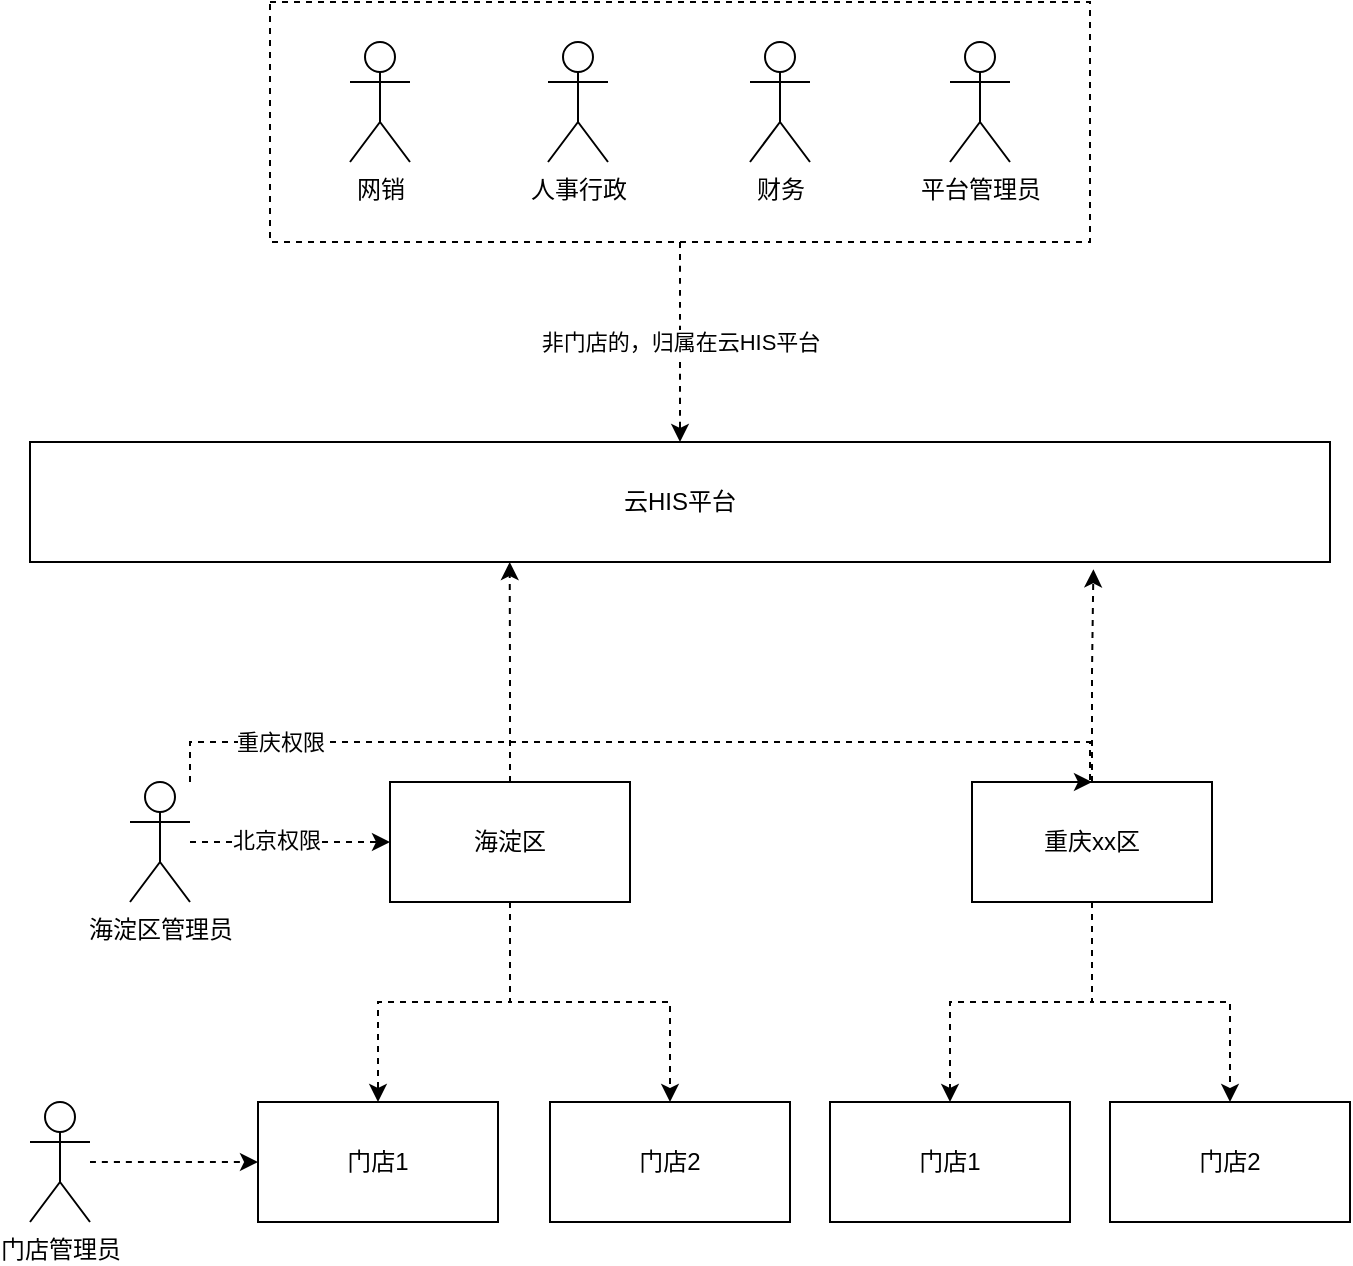 <mxfile version="14.7.2" type="github">
  <diagram id="Bi-gjdyY0U7LMDahLdrq" name="第 1 页">
    <mxGraphModel dx="938" dy="643" grid="1" gridSize="10" guides="1" tooltips="1" connect="1" arrows="1" fold="1" page="1" pageScale="1" pageWidth="827" pageHeight="1169" math="0" shadow="0">
      <root>
        <mxCell id="0" />
        <mxCell id="1" parent="0" />
        <mxCell id="veMKRvSVrepSbo2_GfH5-7" style="edgeStyle=orthogonalEdgeStyle;rounded=0;orthogonalLoop=1;jettySize=auto;html=1;entryX=0.5;entryY=0;entryDx=0;entryDy=0;dashed=1;" edge="1" parent="1" source="veMKRvSVrepSbo2_GfH5-1" target="veMKRvSVrepSbo2_GfH5-4">
          <mxGeometry relative="1" as="geometry" />
        </mxCell>
        <mxCell id="veMKRvSVrepSbo2_GfH5-8" style="edgeStyle=orthogonalEdgeStyle;rounded=0;orthogonalLoop=1;jettySize=auto;html=1;dashed=1;" edge="1" parent="1" source="veMKRvSVrepSbo2_GfH5-1" target="veMKRvSVrepSbo2_GfH5-5">
          <mxGeometry relative="1" as="geometry" />
        </mxCell>
        <mxCell id="veMKRvSVrepSbo2_GfH5-48" style="edgeStyle=orthogonalEdgeStyle;rounded=0;orthogonalLoop=1;jettySize=auto;html=1;entryX=0.369;entryY=1;entryDx=0;entryDy=0;entryPerimeter=0;dashed=1;" edge="1" parent="1" source="veMKRvSVrepSbo2_GfH5-1" target="veMKRvSVrepSbo2_GfH5-15">
          <mxGeometry relative="1" as="geometry" />
        </mxCell>
        <mxCell id="veMKRvSVrepSbo2_GfH5-1" value="海淀区" style="rounded=0;whiteSpace=wrap;html=1;" vertex="1" parent="1">
          <mxGeometry x="290" y="500" width="120" height="60" as="geometry" />
        </mxCell>
        <mxCell id="veMKRvSVrepSbo2_GfH5-32" value="" style="edgeStyle=orthogonalEdgeStyle;rounded=0;orthogonalLoop=1;jettySize=auto;html=1;dashed=1;" edge="1" parent="1" source="veMKRvSVrepSbo2_GfH5-2" target="veMKRvSVrepSbo2_GfH5-31">
          <mxGeometry relative="1" as="geometry" />
        </mxCell>
        <mxCell id="veMKRvSVrepSbo2_GfH5-33" style="edgeStyle=orthogonalEdgeStyle;rounded=0;orthogonalLoop=1;jettySize=auto;html=1;entryX=0.5;entryY=0;entryDx=0;entryDy=0;dashed=1;" edge="1" parent="1" source="veMKRvSVrepSbo2_GfH5-2" target="veMKRvSVrepSbo2_GfH5-30">
          <mxGeometry relative="1" as="geometry" />
        </mxCell>
        <mxCell id="veMKRvSVrepSbo2_GfH5-49" style="edgeStyle=orthogonalEdgeStyle;rounded=0;orthogonalLoop=1;jettySize=auto;html=1;entryX=0.818;entryY=1.061;entryDx=0;entryDy=0;entryPerimeter=0;dashed=1;" edge="1" parent="1" source="veMKRvSVrepSbo2_GfH5-2" target="veMKRvSVrepSbo2_GfH5-15">
          <mxGeometry relative="1" as="geometry" />
        </mxCell>
        <mxCell id="veMKRvSVrepSbo2_GfH5-2" value="重庆xx区" style="rounded=0;whiteSpace=wrap;html=1;" vertex="1" parent="1">
          <mxGeometry x="581" y="500" width="120" height="60" as="geometry" />
        </mxCell>
        <mxCell id="veMKRvSVrepSbo2_GfH5-4" value="门店1" style="rounded=0;whiteSpace=wrap;html=1;" vertex="1" parent="1">
          <mxGeometry x="224" y="660" width="120" height="60" as="geometry" />
        </mxCell>
        <mxCell id="veMKRvSVrepSbo2_GfH5-5" value="门店2" style="rounded=0;whiteSpace=wrap;html=1;" vertex="1" parent="1">
          <mxGeometry x="370" y="660" width="120" height="60" as="geometry" />
        </mxCell>
        <mxCell id="veMKRvSVrepSbo2_GfH5-14" style="edgeStyle=orthogonalEdgeStyle;rounded=0;orthogonalLoop=1;jettySize=auto;html=1;entryX=0;entryY=0.5;entryDx=0;entryDy=0;dashed=1;" edge="1" parent="1" source="veMKRvSVrepSbo2_GfH5-10" target="veMKRvSVrepSbo2_GfH5-1">
          <mxGeometry relative="1" as="geometry" />
        </mxCell>
        <mxCell id="veMKRvSVrepSbo2_GfH5-35" value="北京权限" style="edgeLabel;html=1;align=center;verticalAlign=middle;resizable=0;points=[];" vertex="1" connectable="0" parent="veMKRvSVrepSbo2_GfH5-14">
          <mxGeometry x="-0.141" y="1" relative="1" as="geometry">
            <mxPoint as="offset" />
          </mxGeometry>
        </mxCell>
        <mxCell id="veMKRvSVrepSbo2_GfH5-45" style="edgeStyle=orthogonalEdgeStyle;rounded=0;orthogonalLoop=1;jettySize=auto;html=1;entryX=0.5;entryY=0;entryDx=0;entryDy=0;dashed=1;" edge="1" parent="1" source="veMKRvSVrepSbo2_GfH5-10" target="veMKRvSVrepSbo2_GfH5-2">
          <mxGeometry relative="1" as="geometry">
            <Array as="points">
              <mxPoint x="190" y="480" />
              <mxPoint x="640" y="480" />
            </Array>
          </mxGeometry>
        </mxCell>
        <mxCell id="veMKRvSVrepSbo2_GfH5-47" value="重庆权限" style="edgeLabel;html=1;align=center;verticalAlign=middle;resizable=0;points=[];" vertex="1" connectable="0" parent="veMKRvSVrepSbo2_GfH5-45">
          <mxGeometry x="-0.737" y="1" relative="1" as="geometry">
            <mxPoint y="1" as="offset" />
          </mxGeometry>
        </mxCell>
        <mxCell id="veMKRvSVrepSbo2_GfH5-10" value="&lt;span&gt;海淀区管理员&lt;/span&gt;" style="shape=umlActor;verticalLabelPosition=bottom;verticalAlign=top;html=1;outlineConnect=0;" vertex="1" parent="1">
          <mxGeometry x="160" y="500" width="30" height="60" as="geometry" />
        </mxCell>
        <mxCell id="veMKRvSVrepSbo2_GfH5-15" value="云HIS平台" style="rounded=0;whiteSpace=wrap;html=1;" vertex="1" parent="1">
          <mxGeometry x="110" y="330" width="650" height="60" as="geometry" />
        </mxCell>
        <mxCell id="veMKRvSVrepSbo2_GfH5-23" value="" style="group" vertex="1" connectable="0" parent="1">
          <mxGeometry x="230" y="110" width="410" height="120" as="geometry" />
        </mxCell>
        <mxCell id="veMKRvSVrepSbo2_GfH5-22" value="" style="rounded=0;whiteSpace=wrap;html=1;dashed=1;" vertex="1" parent="veMKRvSVrepSbo2_GfH5-23">
          <mxGeometry width="410" height="120" as="geometry" />
        </mxCell>
        <mxCell id="veMKRvSVrepSbo2_GfH5-18" value="网销" style="shape=umlActor;verticalLabelPosition=bottom;verticalAlign=top;html=1;outlineConnect=0;" vertex="1" parent="veMKRvSVrepSbo2_GfH5-23">
          <mxGeometry x="40" y="20" width="30" height="60" as="geometry" />
        </mxCell>
        <mxCell id="veMKRvSVrepSbo2_GfH5-19" value="人事行政" style="shape=umlActor;verticalLabelPosition=bottom;verticalAlign=top;html=1;outlineConnect=0;" vertex="1" parent="veMKRvSVrepSbo2_GfH5-23">
          <mxGeometry x="139" y="20" width="30" height="60" as="geometry" />
        </mxCell>
        <mxCell id="veMKRvSVrepSbo2_GfH5-20" value="财务" style="shape=umlActor;verticalLabelPosition=bottom;verticalAlign=top;html=1;outlineConnect=0;" vertex="1" parent="veMKRvSVrepSbo2_GfH5-23">
          <mxGeometry x="240" y="20" width="30" height="60" as="geometry" />
        </mxCell>
        <mxCell id="veMKRvSVrepSbo2_GfH5-21" value="平台管理员" style="shape=umlActor;verticalLabelPosition=bottom;verticalAlign=top;html=1;outlineConnect=0;" vertex="1" parent="veMKRvSVrepSbo2_GfH5-23">
          <mxGeometry x="340" y="20" width="30" height="60" as="geometry" />
        </mxCell>
        <mxCell id="veMKRvSVrepSbo2_GfH5-24" style="edgeStyle=orthogonalEdgeStyle;rounded=0;orthogonalLoop=1;jettySize=auto;html=1;dashed=1;curved=1;" edge="1" parent="1" source="veMKRvSVrepSbo2_GfH5-22" target="veMKRvSVrepSbo2_GfH5-15">
          <mxGeometry relative="1" as="geometry" />
        </mxCell>
        <mxCell id="veMKRvSVrepSbo2_GfH5-25" value="非门店的，归属在云HIS平台" style="edgeLabel;html=1;align=center;verticalAlign=middle;resizable=0;points=[];" vertex="1" connectable="0" parent="veMKRvSVrepSbo2_GfH5-24">
          <mxGeometry x="0.099" relative="1" as="geometry">
            <mxPoint y="-5" as="offset" />
          </mxGeometry>
        </mxCell>
        <mxCell id="veMKRvSVrepSbo2_GfH5-29" style="edgeStyle=orthogonalEdgeStyle;curved=1;rounded=0;orthogonalLoop=1;jettySize=auto;html=1;dashed=1;" edge="1" parent="1" source="veMKRvSVrepSbo2_GfH5-26" target="veMKRvSVrepSbo2_GfH5-4">
          <mxGeometry relative="1" as="geometry" />
        </mxCell>
        <mxCell id="veMKRvSVrepSbo2_GfH5-26" value="&lt;span&gt;门店管理员&lt;/span&gt;" style="shape=umlActor;verticalLabelPosition=bottom;verticalAlign=top;html=1;outlineConnect=0;" vertex="1" parent="1">
          <mxGeometry x="110" y="660" width="30" height="60" as="geometry" />
        </mxCell>
        <mxCell id="veMKRvSVrepSbo2_GfH5-30" value="门店1" style="rounded=0;whiteSpace=wrap;html=1;" vertex="1" parent="1">
          <mxGeometry x="510" y="660" width="120" height="60" as="geometry" />
        </mxCell>
        <mxCell id="veMKRvSVrepSbo2_GfH5-31" value="门店2" style="rounded=0;whiteSpace=wrap;html=1;" vertex="1" parent="1">
          <mxGeometry x="650" y="660" width="120" height="60" as="geometry" />
        </mxCell>
      </root>
    </mxGraphModel>
  </diagram>
</mxfile>
